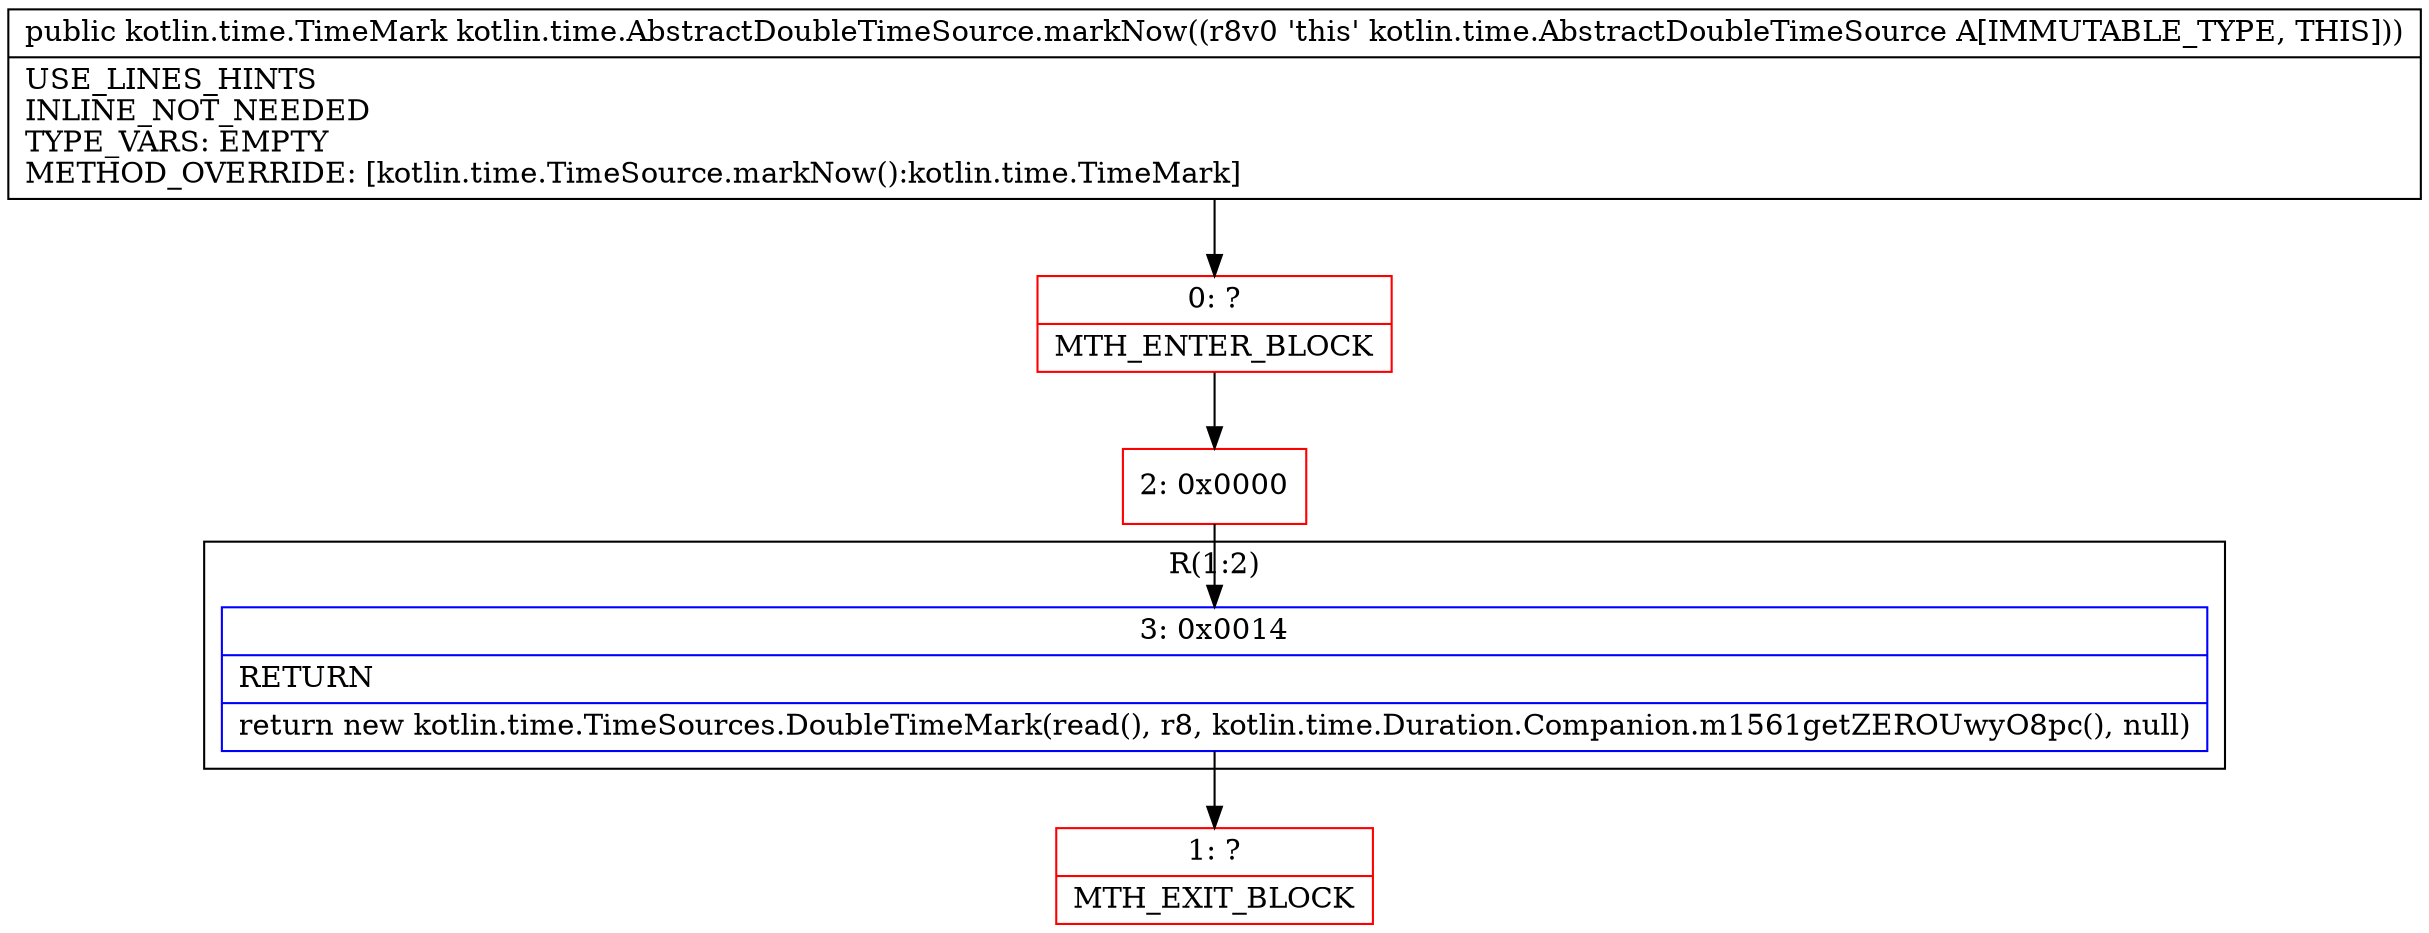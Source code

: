 digraph "CFG forkotlin.time.AbstractDoubleTimeSource.markNow()Lkotlin\/time\/TimeMark;" {
subgraph cluster_Region_953378862 {
label = "R(1:2)";
node [shape=record,color=blue];
Node_3 [shape=record,label="{3\:\ 0x0014|RETURN\l|return new kotlin.time.TimeSources.DoubleTimeMark(read(), r8, kotlin.time.Duration.Companion.m1561getZEROUwyO8pc(), null)\l}"];
}
Node_0 [shape=record,color=red,label="{0\:\ ?|MTH_ENTER_BLOCK\l}"];
Node_2 [shape=record,color=red,label="{2\:\ 0x0000}"];
Node_1 [shape=record,color=red,label="{1\:\ ?|MTH_EXIT_BLOCK\l}"];
MethodNode[shape=record,label="{public kotlin.time.TimeMark kotlin.time.AbstractDoubleTimeSource.markNow((r8v0 'this' kotlin.time.AbstractDoubleTimeSource A[IMMUTABLE_TYPE, THIS]))  | USE_LINES_HINTS\lINLINE_NOT_NEEDED\lTYPE_VARS: EMPTY\lMETHOD_OVERRIDE: [kotlin.time.TimeSource.markNow():kotlin.time.TimeMark]\l}"];
MethodNode -> Node_0;Node_3 -> Node_1;
Node_0 -> Node_2;
Node_2 -> Node_3;
}

